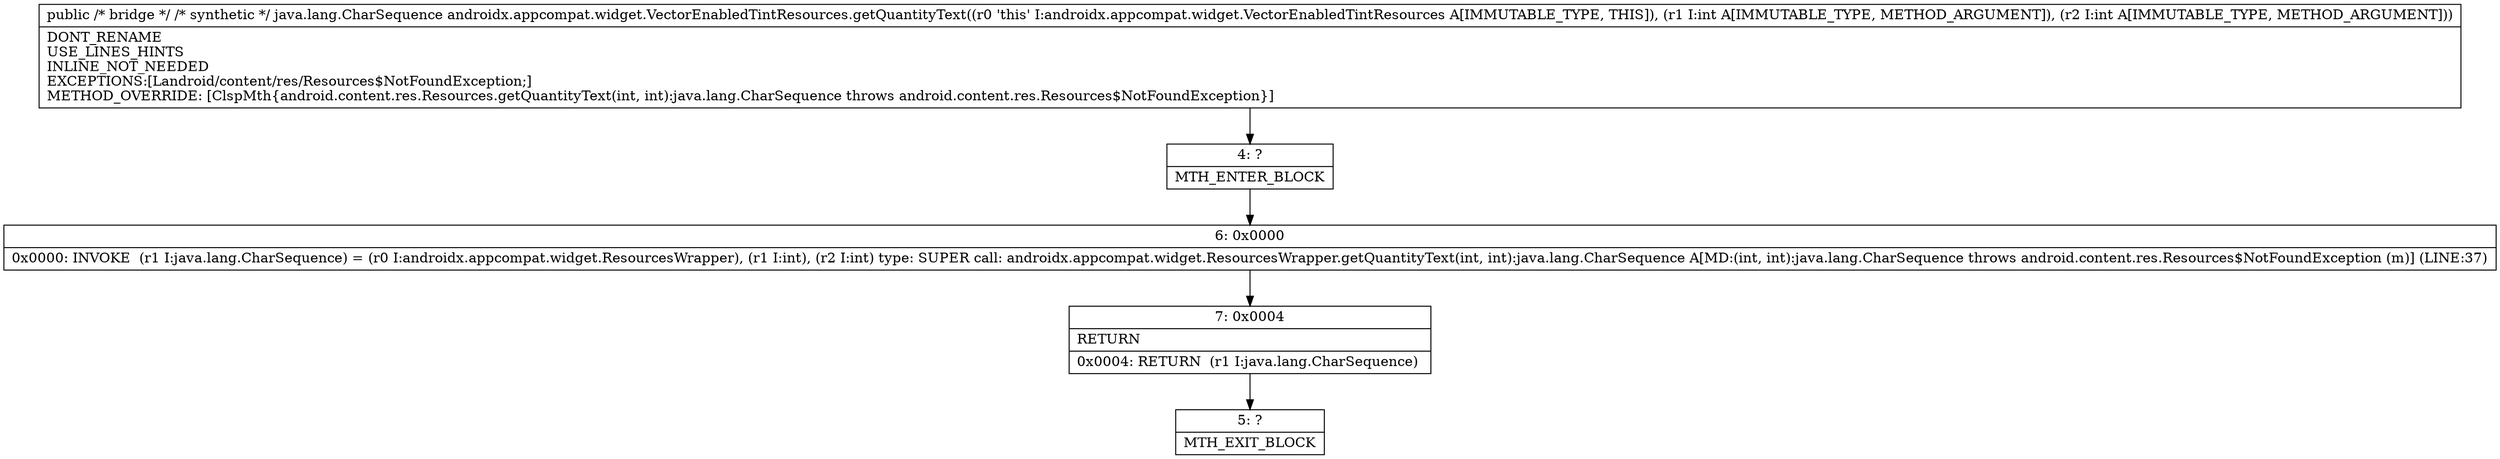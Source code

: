 digraph "CFG forandroidx.appcompat.widget.VectorEnabledTintResources.getQuantityText(II)Ljava\/lang\/CharSequence;" {
Node_4 [shape=record,label="{4\:\ ?|MTH_ENTER_BLOCK\l}"];
Node_6 [shape=record,label="{6\:\ 0x0000|0x0000: INVOKE  (r1 I:java.lang.CharSequence) = (r0 I:androidx.appcompat.widget.ResourcesWrapper), (r1 I:int), (r2 I:int) type: SUPER call: androidx.appcompat.widget.ResourcesWrapper.getQuantityText(int, int):java.lang.CharSequence A[MD:(int, int):java.lang.CharSequence throws android.content.res.Resources$NotFoundException (m)] (LINE:37)\l}"];
Node_7 [shape=record,label="{7\:\ 0x0004|RETURN\l|0x0004: RETURN  (r1 I:java.lang.CharSequence) \l}"];
Node_5 [shape=record,label="{5\:\ ?|MTH_EXIT_BLOCK\l}"];
MethodNode[shape=record,label="{public \/* bridge *\/ \/* synthetic *\/ java.lang.CharSequence androidx.appcompat.widget.VectorEnabledTintResources.getQuantityText((r0 'this' I:androidx.appcompat.widget.VectorEnabledTintResources A[IMMUTABLE_TYPE, THIS]), (r1 I:int A[IMMUTABLE_TYPE, METHOD_ARGUMENT]), (r2 I:int A[IMMUTABLE_TYPE, METHOD_ARGUMENT]))  | DONT_RENAME\lUSE_LINES_HINTS\lINLINE_NOT_NEEDED\lEXCEPTIONS:[Landroid\/content\/res\/Resources$NotFoundException;]\lMETHOD_OVERRIDE: [ClspMth\{android.content.res.Resources.getQuantityText(int, int):java.lang.CharSequence throws android.content.res.Resources$NotFoundException\}]\l}"];
MethodNode -> Node_4;Node_4 -> Node_6;
Node_6 -> Node_7;
Node_7 -> Node_5;
}

